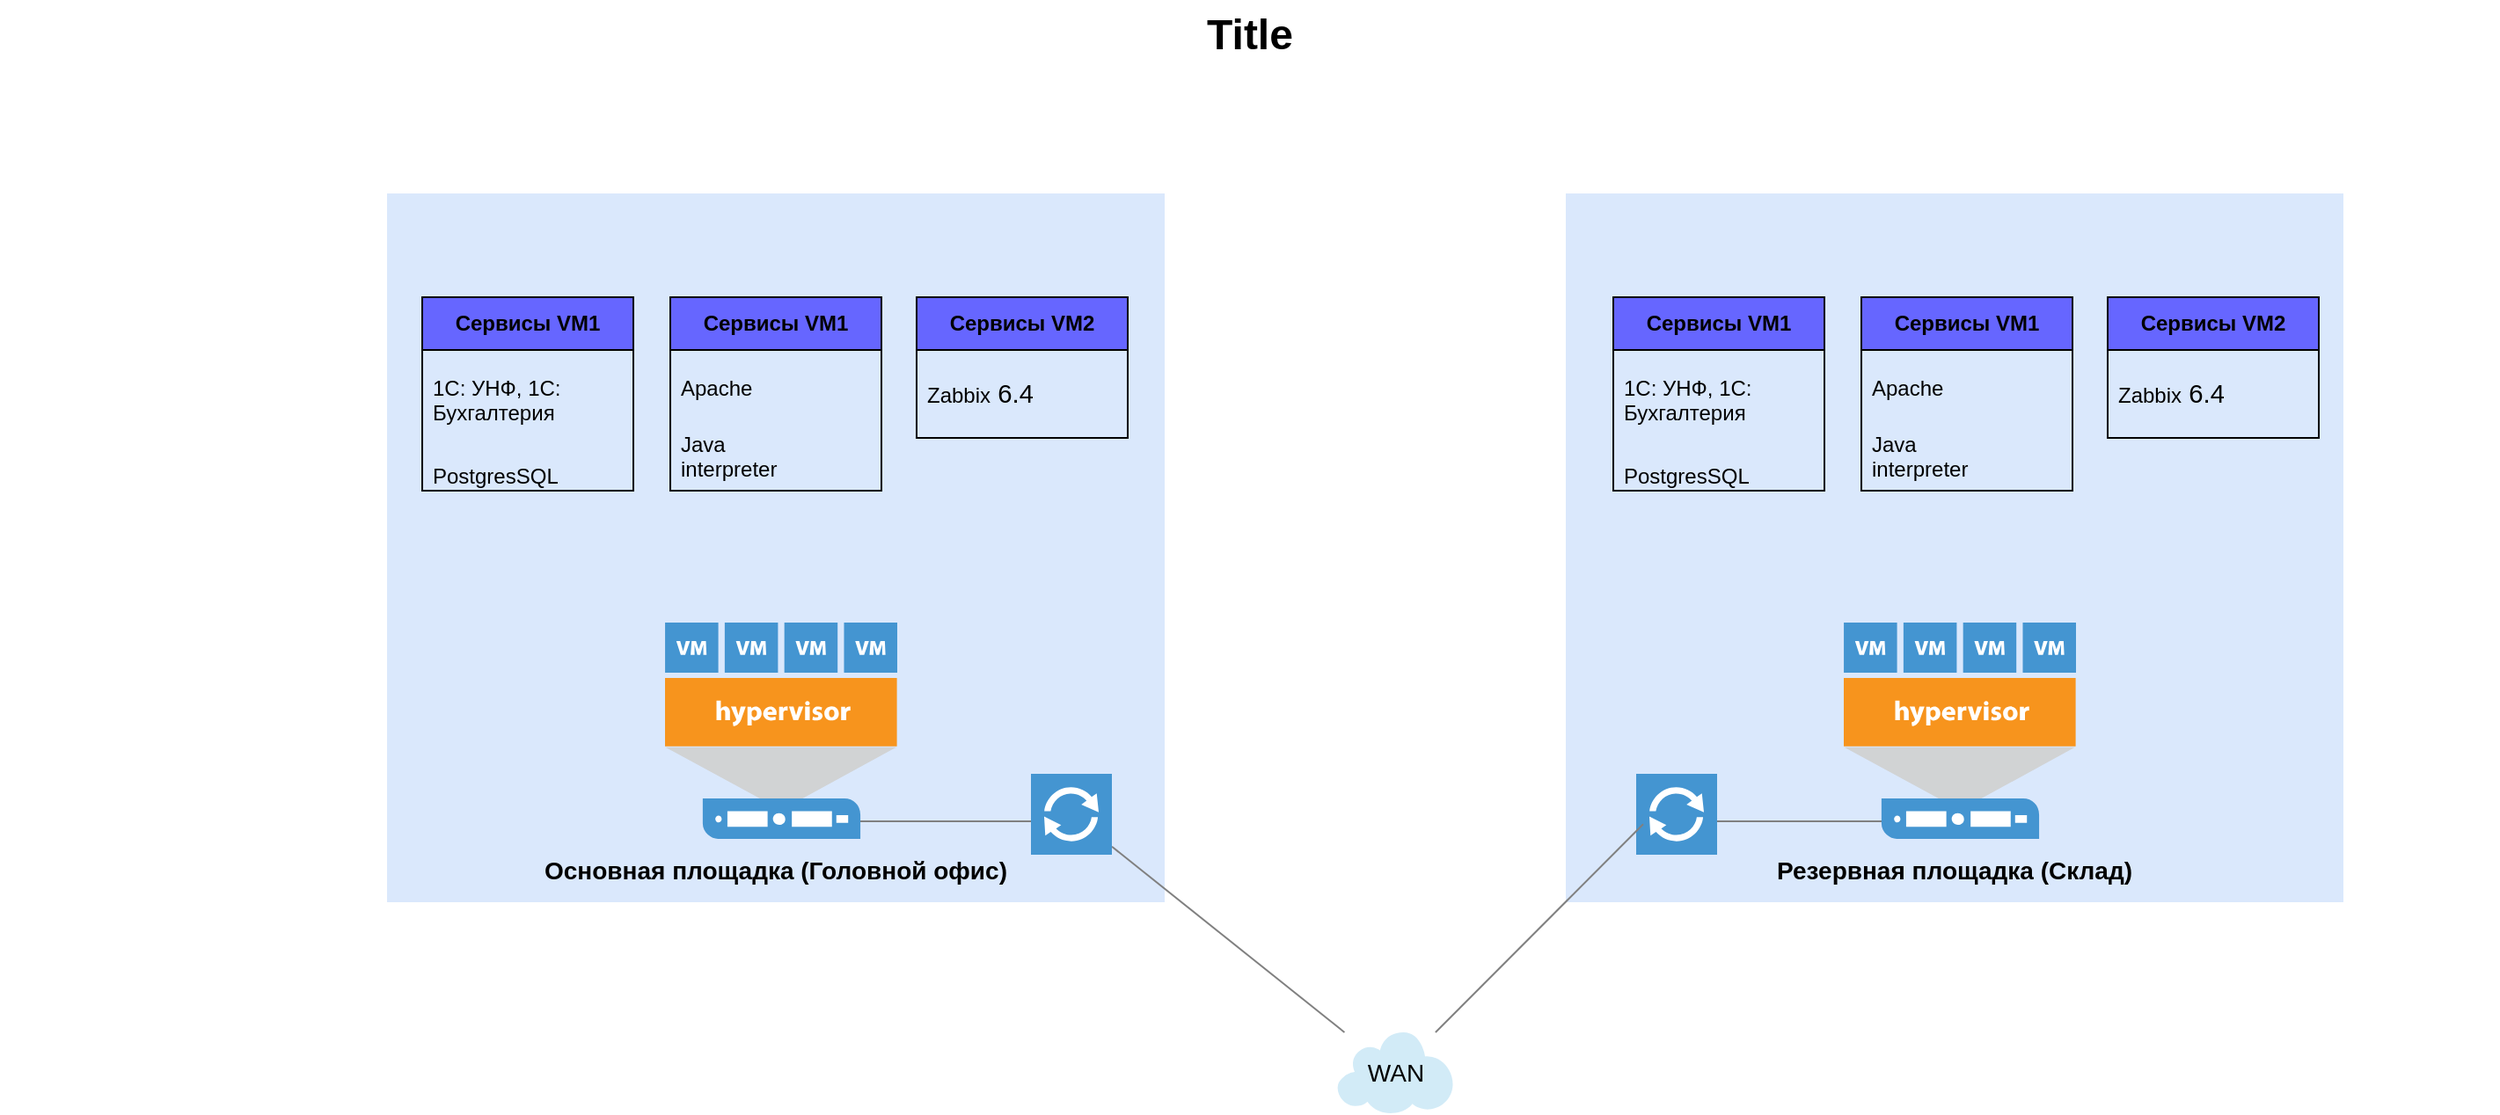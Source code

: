 <mxfile version="22.1.3" type="device">
  <diagram name="Page-1" id="197159a0-c6a4-9194-75a8-e4174976684c">
    <mxGraphModel dx="1242" dy="567" grid="0" gridSize="10" guides="1" tooltips="1" connect="1" arrows="1" fold="1" page="1" pageScale="1.5" pageWidth="1169" pageHeight="826" background="none" math="0" shadow="0">
      <root>
        <mxCell id="0" style=";html=1;" />
        <mxCell id="1" style=";html=1;" parent="0" />
        <mxCell id="1257a543d1cacc4b-43" value="&lt;b&gt;&lt;br&gt;&lt;br&gt;&lt;br&gt;&lt;br&gt;&lt;br&gt;&lt;br&gt;&lt;br&gt;&lt;br&gt;&lt;br&gt;&lt;br&gt;&lt;br&gt;&lt;br&gt;&lt;br&gt;&lt;br&gt;&lt;br&gt;&lt;br&gt;&lt;br&gt;&lt;br&gt;&lt;br&gt;&lt;br&gt;&lt;br&gt;&lt;br&gt;Основная площадка (Головной офис)&lt;/b&gt;" style="whiteSpace=wrap;html=1;fillColor=#dae8fc;fontSize=14;strokeColor=none;verticalAlign=top;" parent="1" vertex="1">
          <mxGeometry x="380" y="170" width="442" height="403" as="geometry" />
        </mxCell>
        <mxCell id="1257a543d1cacc4b-14" style="rounded=0;html=1;startSize=10;endSize=10;jettySize=auto;orthogonalLoop=1;fontSize=14;endArrow=none;endFill=0;strokeColor=#808080;" parent="1" source="1257a543d1cacc4b-7" target="1257a543d1cacc4b-9" edge="1">
          <mxGeometry relative="1" as="geometry" />
        </mxCell>
        <mxCell id="1257a543d1cacc4b-39" style="edgeStyle=elbowEdgeStyle;rounded=0;elbow=vertical;html=1;startSize=10;endArrow=none;endFill=0;endSize=10;jettySize=auto;orthogonalLoop=1;strokeColor=#808080;fontSize=14;entryX=0.841;entryY=0.917;entryPerimeter=0;" parent="1" source="1257a543d1cacc4b-7" edge="1">
          <mxGeometry relative="1" as="geometry">
            <mxPoint x="646.284" y="527.04" as="targetPoint" />
            <Array as="points">
              <mxPoint x="390" y="527" />
            </Array>
          </mxGeometry>
        </mxCell>
        <mxCell id="1257a543d1cacc4b-7" value="" style="shadow=0;dashed=0;html=1;strokeColor=none;fillColor=#4495D1;labelPosition=center;verticalLabelPosition=bottom;verticalAlign=top;shape=mxgraph.veeam.2d.proxy;fontSize=14;" parent="1" vertex="1">
          <mxGeometry x="746" y="500" width="46" height="46" as="geometry" />
        </mxCell>
        <mxCell id="1257a543d1cacc4b-9" value="WAN" style="shadow=0;dashed=0;html=1;strokeColor=none;fillColor=#4495D1;labelPosition=center;verticalLabelPosition=middle;verticalAlign=middle;shape=mxgraph.veeam.2d.cloud;fontSize=14;align=center;" parent="1" vertex="1">
          <mxGeometry x="920" y="647" width="66" height="46" as="geometry" />
        </mxCell>
        <mxCell id="1257a543d1cacc4b-52" value="Title" style="text;strokeColor=none;fillColor=none;html=1;fontSize=24;fontStyle=1;verticalAlign=middle;align=center;" parent="1" vertex="1">
          <mxGeometry x="160" y="60" width="1420" height="40" as="geometry" />
        </mxCell>
        <mxCell id="1l4iYdkHeKNF5FEulhRi-1" value="" style="pointerEvents=1;shadow=0;dashed=0;html=1;strokeColor=none;fillColor=#4495D1;labelPosition=center;verticalLabelPosition=bottom;verticalAlign=top;align=center;outlineConnect=0;shape=mxgraph.veeam.virtual_host;" parent="1" vertex="1">
          <mxGeometry x="538" y="414" width="132" height="123" as="geometry" />
        </mxCell>
        <mxCell id="1l4iYdkHeKNF5FEulhRi-4" value="&lt;b&gt;Сервисы VM1&lt;/b&gt;" style="swimlane;fontStyle=0;childLayout=stackLayout;horizontal=1;startSize=30;horizontalStack=0;resizeParent=1;resizeParentMax=0;resizeLast=0;collapsible=1;marginBottom=0;whiteSpace=wrap;html=1;fillColor=#6666FF;" parent="1" vertex="1">
          <mxGeometry x="400" y="229" width="120" height="110" as="geometry">
            <mxRectangle x="261" y="320" width="120" height="30" as="alternateBounds" />
          </mxGeometry>
        </mxCell>
        <mxCell id="1l4iYdkHeKNF5FEulhRi-5" value="&lt;p class=&quot;MsoCaption&quot;&gt;1C: УНФ, 1С: Бухгалтерия&lt;/p&gt;" style="text;strokeColor=none;fillColor=none;align=left;verticalAlign=middle;spacingLeft=4;spacingRight=4;overflow=hidden;points=[[0,0.5],[1,0.5]];portConstraint=eastwest;rotatable=0;whiteSpace=wrap;html=1;" parent="1l4iYdkHeKNF5FEulhRi-4" vertex="1">
          <mxGeometry y="30" width="120" height="50" as="geometry" />
        </mxCell>
        <mxCell id="1l4iYdkHeKNF5FEulhRi-7" value="&lt;p class=&quot;MsoCaption&quot;&gt;PostgresSQL&lt;/p&gt;" style="text;strokeColor=none;fillColor=none;align=left;verticalAlign=middle;spacingLeft=4;spacingRight=4;overflow=hidden;points=[[0,0.5],[1,0.5]];portConstraint=eastwest;rotatable=0;whiteSpace=wrap;html=1;" parent="1l4iYdkHeKNF5FEulhRi-4" vertex="1">
          <mxGeometry y="80" width="120" height="30" as="geometry" />
        </mxCell>
        <mxCell id="1l4iYdkHeKNF5FEulhRi-12" value="&lt;b&gt;Сервисы VM2&lt;/b&gt;" style="swimlane;fontStyle=0;childLayout=stackLayout;horizontal=1;startSize=30;horizontalStack=0;resizeParent=1;resizeParentMax=0;resizeLast=0;collapsible=1;marginBottom=0;whiteSpace=wrap;html=1;fillColor=#6666FF;" parent="1" vertex="1">
          <mxGeometry x="681" y="229" width="120" height="80" as="geometry">
            <mxRectangle x="261" y="320" width="120" height="30" as="alternateBounds" />
          </mxGeometry>
        </mxCell>
        <mxCell id="1l4iYdkHeKNF5FEulhRi-13" value="&lt;p class=&quot;MsoCaption&quot;&gt;Zabbix&lt;span style=&quot;font-size:11.0pt;line-height:115%;font-family:&amp;quot;Calibri&amp;quot;,sans-serif;&lt;br/&gt;mso-ascii-theme-font:minor-latin;mso-fareast-font-family:Calibri;mso-fareast-theme-font:&lt;br/&gt;minor-latin;mso-hansi-theme-font:minor-latin;mso-bidi-font-family:&amp;quot;Times New Roman&amp;quot;;&lt;br/&gt;mso-bidi-theme-font:minor-bidi;mso-ansi-language:RU;mso-fareast-language:EN-US;&lt;br/&gt;mso-bidi-language:AR-SA&quot;&gt; 6.4&lt;/span&gt;&lt;br&gt;&lt;/p&gt;" style="text;strokeColor=none;fillColor=none;align=left;verticalAlign=middle;spacingLeft=4;spacingRight=4;overflow=hidden;points=[[0,0.5],[1,0.5]];portConstraint=eastwest;rotatable=0;whiteSpace=wrap;html=1;" parent="1l4iYdkHeKNF5FEulhRi-12" vertex="1">
          <mxGeometry y="30" width="120" height="50" as="geometry" />
        </mxCell>
        <mxCell id="1l4iYdkHeKNF5FEulhRi-16" value="&lt;b&gt;&lt;br&gt;&lt;br&gt;&lt;br&gt;&lt;br&gt;&lt;br&gt;&lt;br&gt;&lt;br&gt;&lt;br&gt;&lt;br&gt;&lt;br&gt;&lt;br&gt;&lt;br&gt;&lt;br&gt;&lt;br&gt;&lt;br&gt;&lt;br&gt;&lt;br&gt;&lt;br&gt;&lt;br&gt;&lt;br&gt;&lt;br&gt;&lt;br&gt;Резервная площадка (Склад)&lt;/b&gt;" style="whiteSpace=wrap;html=1;fillColor=#dae8fc;fontSize=14;strokeColor=none;verticalAlign=top;" parent="1" vertex="1">
          <mxGeometry x="1050" y="170" width="442" height="403" as="geometry" />
        </mxCell>
        <mxCell id="1l4iYdkHeKNF5FEulhRi-17" style="edgeStyle=elbowEdgeStyle;rounded=0;elbow=vertical;html=1;startSize=10;endArrow=none;endFill=0;endSize=10;jettySize=auto;orthogonalLoop=1;strokeColor=#808080;fontSize=14;entryX=0.841;entryY=0.917;entryPerimeter=0;" parent="1" source="1l4iYdkHeKNF5FEulhRi-18" edge="1">
          <mxGeometry relative="1" as="geometry">
            <mxPoint x="1316.284" y="527.04" as="targetPoint" />
            <Array as="points">
              <mxPoint x="1060" y="527" />
            </Array>
          </mxGeometry>
        </mxCell>
        <mxCell id="1l4iYdkHeKNF5FEulhRi-18" value="" style="shadow=0;dashed=0;html=1;strokeColor=none;fillColor=#4495D1;labelPosition=center;verticalLabelPosition=bottom;verticalAlign=top;shape=mxgraph.veeam.2d.proxy;fontSize=14;" parent="1" vertex="1">
          <mxGeometry x="1090" y="500" width="46" height="46" as="geometry" />
        </mxCell>
        <mxCell id="1l4iYdkHeKNF5FEulhRi-19" value="" style="pointerEvents=1;shadow=0;dashed=0;html=1;strokeColor=none;fillColor=#4495D1;labelPosition=center;verticalLabelPosition=bottom;verticalAlign=top;align=center;outlineConnect=0;shape=mxgraph.veeam.virtual_host;" parent="1" vertex="1">
          <mxGeometry x="1208" y="414" width="132" height="123" as="geometry" />
        </mxCell>
        <mxCell id="1257a543d1cacc4b-26" style="rounded=0;html=1;startSize=10;endSize=10;jettySize=auto;orthogonalLoop=1;fontSize=14;endArrow=none;endFill=0;strokeColor=#808080;exitX=0.087;exitY=0.623;exitDx=0;exitDy=0;exitPerimeter=0;" parent="1" source="1l4iYdkHeKNF5FEulhRi-18" target="1257a543d1cacc4b-9" edge="1">
          <mxGeometry relative="1" as="geometry">
            <mxPoint x="1017.804" y="690.0" as="sourcePoint" />
          </mxGeometry>
        </mxCell>
        <mxCell id="uJkXkl3vV9MkAI77aQmQ-3" value="&lt;b&gt;Сервисы VM1&lt;/b&gt;" style="swimlane;fontStyle=0;childLayout=stackLayout;horizontal=1;startSize=30;horizontalStack=0;resizeParent=1;resizeParentMax=0;resizeLast=0;collapsible=1;marginBottom=0;whiteSpace=wrap;html=1;fillColor=#6666FF;" vertex="1" parent="1">
          <mxGeometry x="541" y="229" width="120" height="110" as="geometry">
            <mxRectangle x="261" y="320" width="120" height="30" as="alternateBounds" />
          </mxGeometry>
        </mxCell>
        <mxCell id="uJkXkl3vV9MkAI77aQmQ-4" value="&lt;p class=&quot;MsoCaption&quot;&gt;Apache&lt;/p&gt;" style="text;strokeColor=none;fillColor=none;align=left;verticalAlign=middle;spacingLeft=4;spacingRight=4;overflow=hidden;points=[[0,0.5],[1,0.5]];portConstraint=eastwest;rotatable=0;whiteSpace=wrap;html=1;" vertex="1" parent="uJkXkl3vV9MkAI77aQmQ-3">
          <mxGeometry y="30" width="120" height="32" as="geometry" />
        </mxCell>
        <mxCell id="uJkXkl3vV9MkAI77aQmQ-5" value="&lt;p class=&quot;MsoCaption&quot;&gt;Java&lt;br/&gt;interpreter&lt;br&gt;&lt;/p&gt;" style="text;strokeColor=none;fillColor=none;align=left;verticalAlign=middle;spacingLeft=4;spacingRight=4;overflow=hidden;points=[[0,0.5],[1,0.5]];portConstraint=eastwest;rotatable=0;whiteSpace=wrap;html=1;" vertex="1" parent="uJkXkl3vV9MkAI77aQmQ-3">
          <mxGeometry y="62" width="120" height="48" as="geometry" />
        </mxCell>
        <mxCell id="uJkXkl3vV9MkAI77aQmQ-14" value="&lt;b&gt;Сервисы VM1&lt;/b&gt;" style="swimlane;fontStyle=0;childLayout=stackLayout;horizontal=1;startSize=30;horizontalStack=0;resizeParent=1;resizeParentMax=0;resizeLast=0;collapsible=1;marginBottom=0;whiteSpace=wrap;html=1;fillColor=#6666FF;" vertex="1" parent="1">
          <mxGeometry x="1077" y="229" width="120" height="110" as="geometry">
            <mxRectangle x="261" y="320" width="120" height="30" as="alternateBounds" />
          </mxGeometry>
        </mxCell>
        <mxCell id="uJkXkl3vV9MkAI77aQmQ-15" value="&lt;p class=&quot;MsoCaption&quot;&gt;1C: УНФ, 1С: Бухгалтерия&lt;/p&gt;" style="text;strokeColor=none;fillColor=none;align=left;verticalAlign=middle;spacingLeft=4;spacingRight=4;overflow=hidden;points=[[0,0.5],[1,0.5]];portConstraint=eastwest;rotatable=0;whiteSpace=wrap;html=1;" vertex="1" parent="uJkXkl3vV9MkAI77aQmQ-14">
          <mxGeometry y="30" width="120" height="50" as="geometry" />
        </mxCell>
        <mxCell id="uJkXkl3vV9MkAI77aQmQ-16" value="&lt;p class=&quot;MsoCaption&quot;&gt;PostgresSQL&lt;/p&gt;" style="text;strokeColor=none;fillColor=none;align=left;verticalAlign=middle;spacingLeft=4;spacingRight=4;overflow=hidden;points=[[0,0.5],[1,0.5]];portConstraint=eastwest;rotatable=0;whiteSpace=wrap;html=1;" vertex="1" parent="uJkXkl3vV9MkAI77aQmQ-14">
          <mxGeometry y="80" width="120" height="30" as="geometry" />
        </mxCell>
        <mxCell id="uJkXkl3vV9MkAI77aQmQ-17" value="&lt;b&gt;Сервисы VM2&lt;/b&gt;" style="swimlane;fontStyle=0;childLayout=stackLayout;horizontal=1;startSize=30;horizontalStack=0;resizeParent=1;resizeParentMax=0;resizeLast=0;collapsible=1;marginBottom=0;whiteSpace=wrap;html=1;fillColor=#6666FF;" vertex="1" parent="1">
          <mxGeometry x="1358" y="229" width="120" height="80" as="geometry">
            <mxRectangle x="261" y="320" width="120" height="30" as="alternateBounds" />
          </mxGeometry>
        </mxCell>
        <mxCell id="uJkXkl3vV9MkAI77aQmQ-18" value="&lt;p class=&quot;MsoCaption&quot;&gt;Zabbix&lt;span style=&quot;font-size:11.0pt;line-height:115%;font-family:&amp;quot;Calibri&amp;quot;,sans-serif;&lt;br/&gt;mso-ascii-theme-font:minor-latin;mso-fareast-font-family:Calibri;mso-fareast-theme-font:&lt;br/&gt;minor-latin;mso-hansi-theme-font:minor-latin;mso-bidi-font-family:&amp;quot;Times New Roman&amp;quot;;&lt;br/&gt;mso-bidi-theme-font:minor-bidi;mso-ansi-language:RU;mso-fareast-language:EN-US;&lt;br/&gt;mso-bidi-language:AR-SA&quot;&gt; 6.4&lt;/span&gt;&lt;br&gt;&lt;/p&gt;" style="text;strokeColor=none;fillColor=none;align=left;verticalAlign=middle;spacingLeft=4;spacingRight=4;overflow=hidden;points=[[0,0.5],[1,0.5]];portConstraint=eastwest;rotatable=0;whiteSpace=wrap;html=1;" vertex="1" parent="uJkXkl3vV9MkAI77aQmQ-17">
          <mxGeometry y="30" width="120" height="50" as="geometry" />
        </mxCell>
        <mxCell id="uJkXkl3vV9MkAI77aQmQ-19" value="&lt;b&gt;Сервисы VM1&lt;/b&gt;" style="swimlane;fontStyle=0;childLayout=stackLayout;horizontal=1;startSize=30;horizontalStack=0;resizeParent=1;resizeParentMax=0;resizeLast=0;collapsible=1;marginBottom=0;whiteSpace=wrap;html=1;fillColor=#6666FF;" vertex="1" parent="1">
          <mxGeometry x="1218" y="229" width="120" height="110" as="geometry">
            <mxRectangle x="261" y="320" width="120" height="30" as="alternateBounds" />
          </mxGeometry>
        </mxCell>
        <mxCell id="uJkXkl3vV9MkAI77aQmQ-20" value="&lt;p class=&quot;MsoCaption&quot;&gt;Apache&lt;/p&gt;" style="text;strokeColor=none;fillColor=none;align=left;verticalAlign=middle;spacingLeft=4;spacingRight=4;overflow=hidden;points=[[0,0.5],[1,0.5]];portConstraint=eastwest;rotatable=0;whiteSpace=wrap;html=1;" vertex="1" parent="uJkXkl3vV9MkAI77aQmQ-19">
          <mxGeometry y="30" width="120" height="32" as="geometry" />
        </mxCell>
        <mxCell id="uJkXkl3vV9MkAI77aQmQ-21" value="&lt;p class=&quot;MsoCaption&quot;&gt;Java&lt;br/&gt;interpreter&lt;br&gt;&lt;/p&gt;" style="text;strokeColor=none;fillColor=none;align=left;verticalAlign=middle;spacingLeft=4;spacingRight=4;overflow=hidden;points=[[0,0.5],[1,0.5]];portConstraint=eastwest;rotatable=0;whiteSpace=wrap;html=1;" vertex="1" parent="uJkXkl3vV9MkAI77aQmQ-19">
          <mxGeometry y="62" width="120" height="48" as="geometry" />
        </mxCell>
      </root>
    </mxGraphModel>
  </diagram>
</mxfile>
